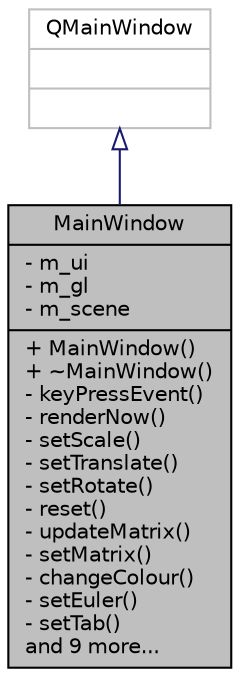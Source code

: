 digraph "MainWindow"
{
  edge [fontname="Helvetica",fontsize="10",labelfontname="Helvetica",labelfontsize="10"];
  node [fontname="Helvetica",fontsize="10",shape=record];
  Node1 [label="{MainWindow\n|- m_ui\l- m_gl\l- m_scene\l|+ MainWindow()\l+ ~MainWindow()\l- keyPressEvent()\l- renderNow()\l- setScale()\l- setTranslate()\l- setRotate()\l- reset()\l- updateMatrix()\l- setMatrix()\l- changeColour()\l- setEuler()\l- setTab()\land 9 more...\l}",height=0.2,width=0.4,color="black", fillcolor="grey75", style="filled", fontcolor="black"];
  Node2 -> Node1 [dir="back",color="midnightblue",fontsize="10",style="solid",arrowtail="onormal",fontname="Helvetica"];
  Node2 [label="{QMainWindow\n||}",height=0.2,width=0.4,color="grey75", fillcolor="white", style="filled"];
}
